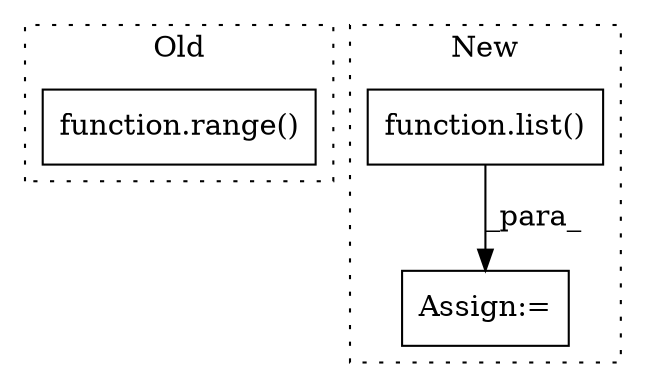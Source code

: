 digraph G {
subgraph cluster0 {
1 [label="function.range()" a="75" s="4530,4537" l="6,1" shape="box"];
label = "Old";
style="dotted";
}
subgraph cluster1 {
2 [label="function.list()" a="75" s="4797" l="6" shape="box"];
3 [label="Assign:=" a="68" s="4794" l="3" shape="box"];
label = "New";
style="dotted";
}
2 -> 3 [label="_para_"];
}